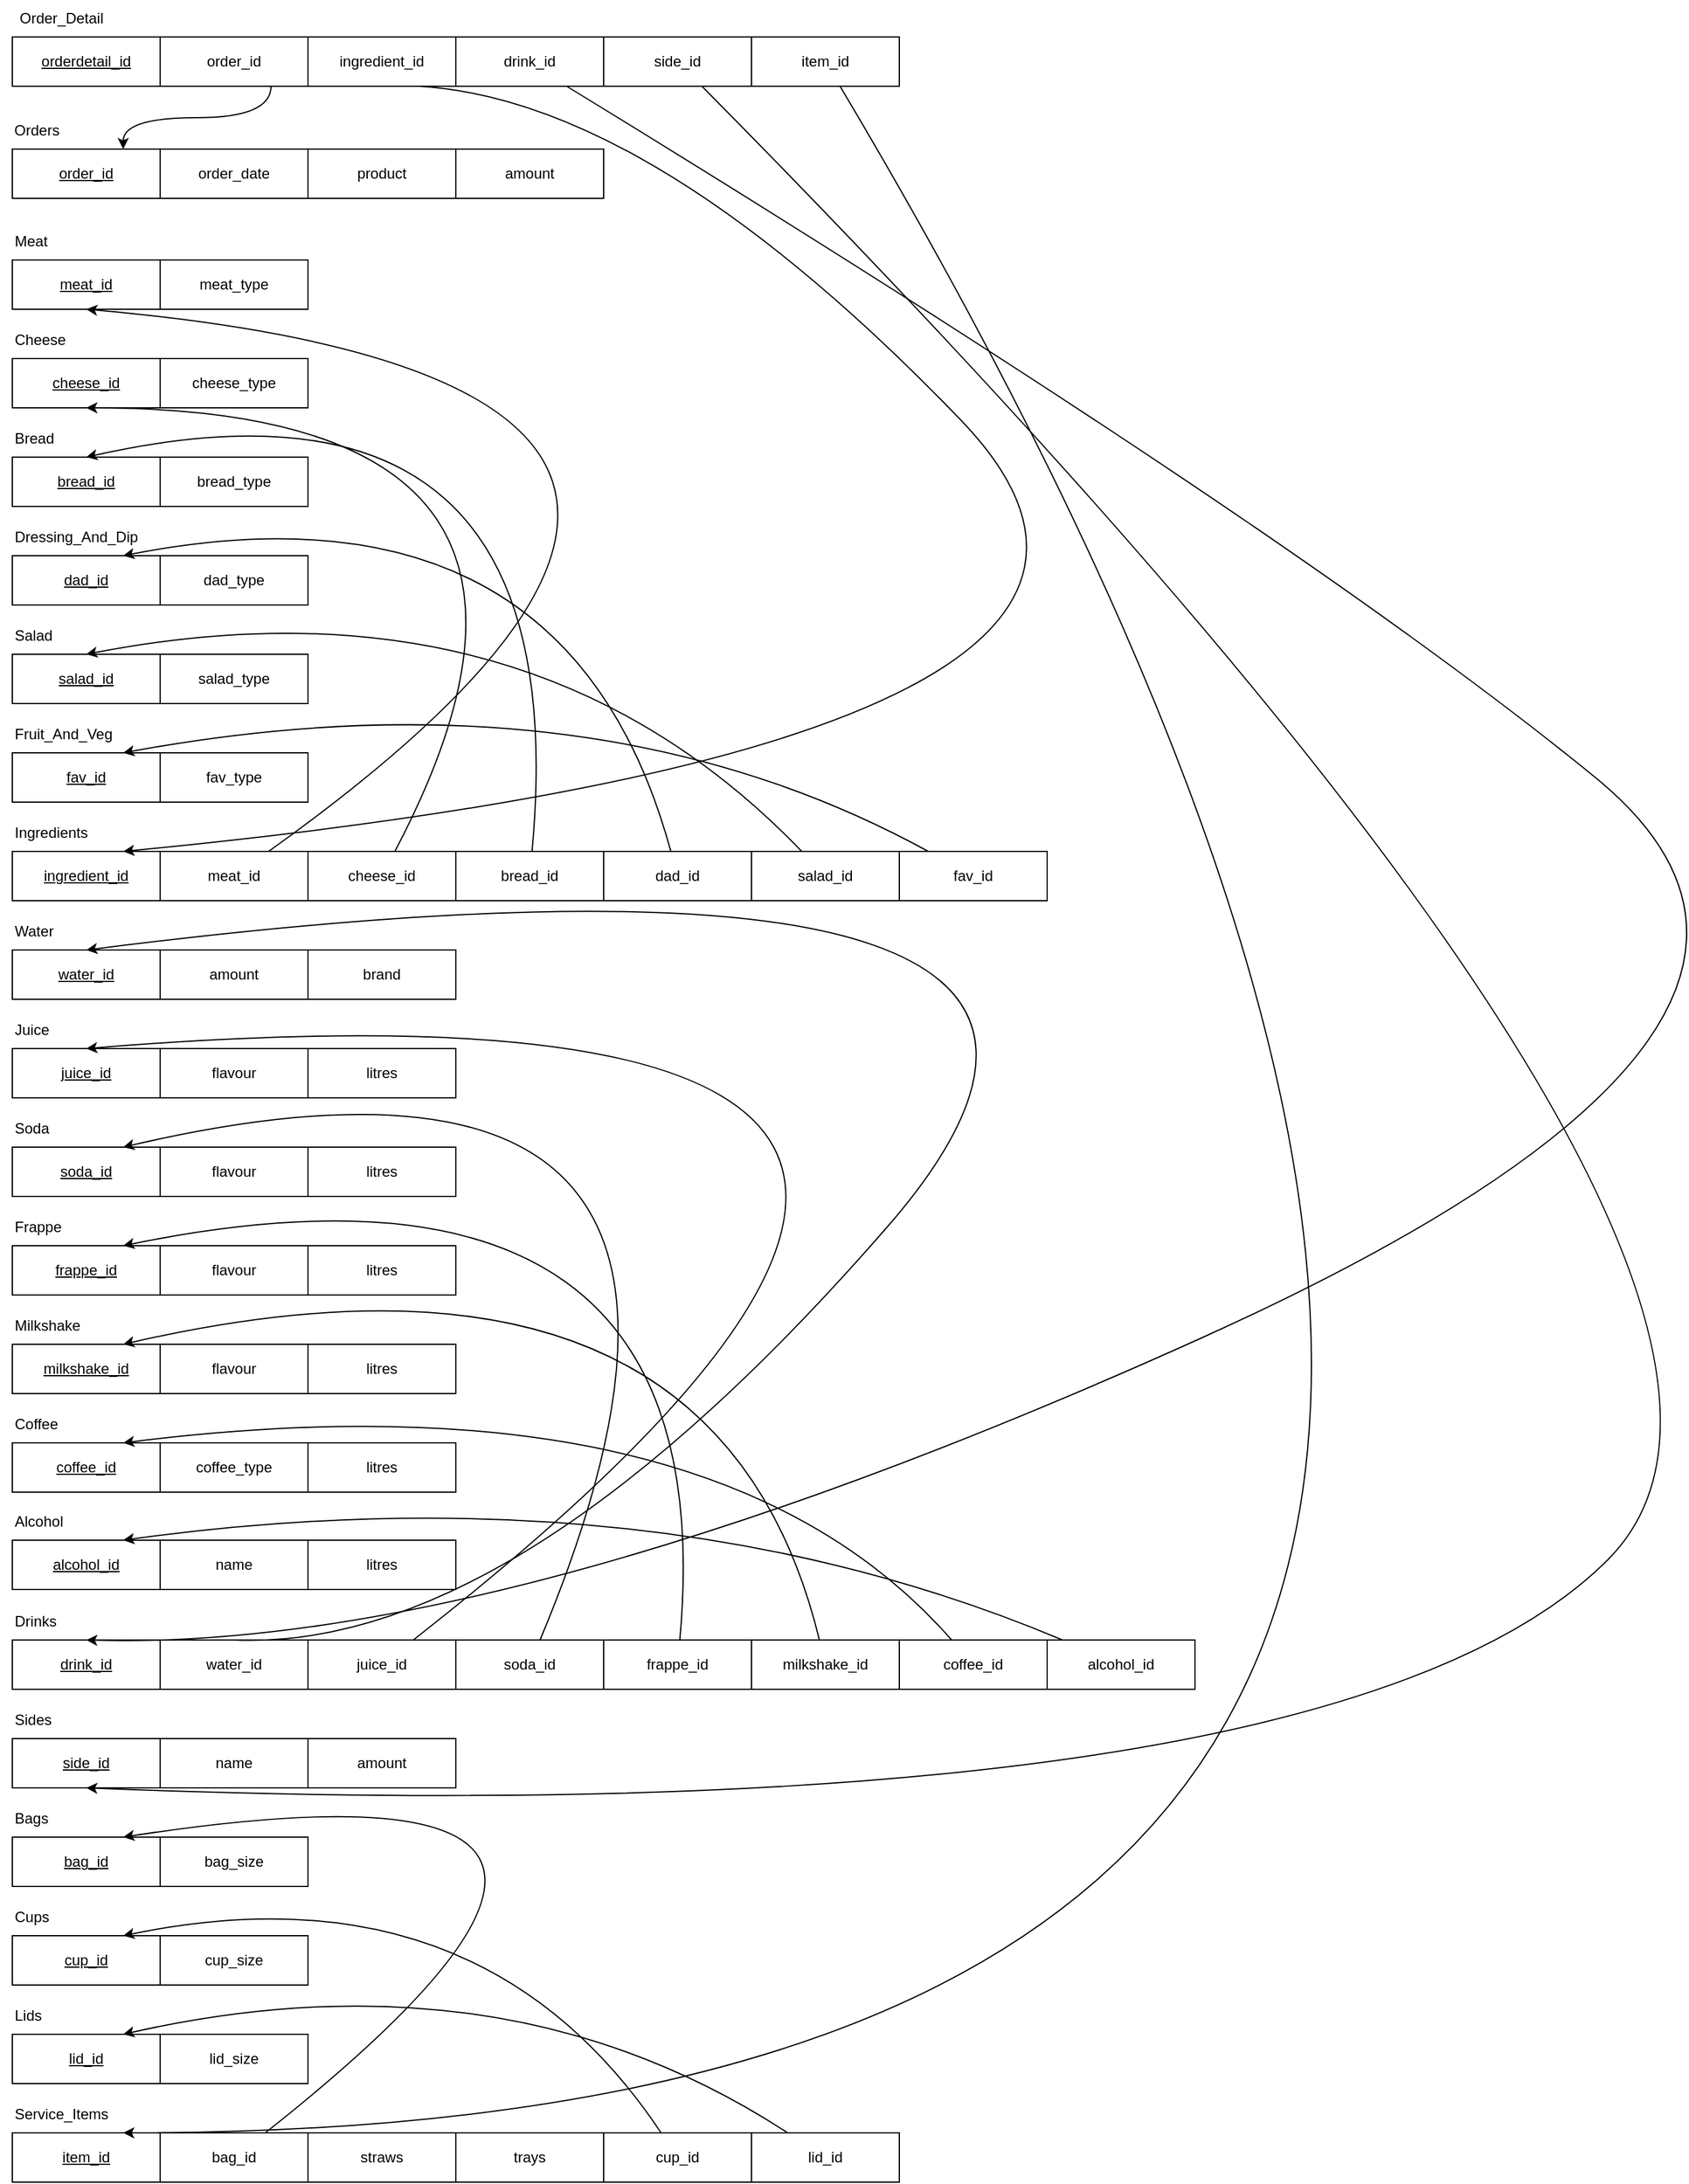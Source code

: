 <mxfile version="21.7.1" type="device">
  <diagram name="Side-1" id="nZ73MyNzDPaUwcm6keHJ">
    <mxGraphModel dx="974" dy="278" grid="1" gridSize="10" guides="1" tooltips="1" connect="1" arrows="1" fold="1" page="1" pageScale="1" pageWidth="827" pageHeight="1169" math="0" shadow="0">
      <root>
        <mxCell id="0" />
        <mxCell id="1" parent="0" />
        <mxCell id="BJ-IG3TYEazUOUGKsaoj-1" value="orderdetail_id" style="rounded=0;whiteSpace=wrap;html=1;fontStyle=4" parent="1" vertex="1">
          <mxGeometry x="70" y="59" width="120" height="40" as="geometry" />
        </mxCell>
        <mxCell id="CSDrTYkBGo7g3osG4qkO-13" style="edgeStyle=orthogonalEdgeStyle;curved=1;rounded=0;orthogonalLoop=1;jettySize=auto;html=1;exitX=0.75;exitY=1;exitDx=0;exitDy=0;entryX=0.75;entryY=0;entryDx=0;entryDy=0;" edge="1" parent="1" source="BJ-IG3TYEazUOUGKsaoj-2" target="CSDrTYkBGo7g3osG4qkO-3">
          <mxGeometry relative="1" as="geometry" />
        </mxCell>
        <mxCell id="BJ-IG3TYEazUOUGKsaoj-2" value="order_id" style="rounded=0;whiteSpace=wrap;html=1;" parent="1" vertex="1">
          <mxGeometry x="190" y="59" width="120" height="40" as="geometry" />
        </mxCell>
        <mxCell id="BJ-IG3TYEazUOUGKsaoj-3" value="ingredient_id" style="rounded=0;whiteSpace=wrap;html=1;" parent="1" vertex="1">
          <mxGeometry x="310" y="59" width="120" height="40" as="geometry" />
        </mxCell>
        <mxCell id="BJ-IG3TYEazUOUGKsaoj-4" value="side_id" style="rounded=0;whiteSpace=wrap;html=1;" parent="1" vertex="1">
          <mxGeometry x="550" y="59" width="120" height="40" as="geometry" />
        </mxCell>
        <mxCell id="BJ-IG3TYEazUOUGKsaoj-5" value="item_id" style="rounded=0;whiteSpace=wrap;html=1;" parent="1" vertex="1">
          <mxGeometry x="670" y="59" width="120" height="40" as="geometry" />
        </mxCell>
        <mxCell id="BJ-IG3TYEazUOUGKsaoj-6" value="Order_Detail" style="text;strokeColor=none;align=center;fillColor=none;html=1;verticalAlign=middle;whiteSpace=wrap;rounded=0;" parent="1" vertex="1">
          <mxGeometry x="80" y="29" width="60" height="30" as="geometry" />
        </mxCell>
        <mxCell id="BJ-IG3TYEazUOUGKsaoj-7" value="meat_id" style="rounded=0;whiteSpace=wrap;html=1;fontStyle=4" parent="1" vertex="1">
          <mxGeometry x="70" y="240" width="120" height="40" as="geometry" />
        </mxCell>
        <mxCell id="BJ-IG3TYEazUOUGKsaoj-8" value="meat_type" style="rounded=0;whiteSpace=wrap;html=1;" parent="1" vertex="1">
          <mxGeometry x="190" y="240" width="120" height="40" as="geometry" />
        </mxCell>
        <mxCell id="BJ-IG3TYEazUOUGKsaoj-12" value="Meat" style="text;strokeColor=none;align=left;fillColor=none;html=1;verticalAlign=middle;whiteSpace=wrap;rounded=0;" parent="1" vertex="1">
          <mxGeometry x="70" y="210" width="60" height="30" as="geometry" />
        </mxCell>
        <mxCell id="BJ-IG3TYEazUOUGKsaoj-15" value="cheese_id" style="rounded=0;whiteSpace=wrap;html=1;fontStyle=4" parent="1" vertex="1">
          <mxGeometry x="70" y="320" width="120" height="40" as="geometry" />
        </mxCell>
        <mxCell id="BJ-IG3TYEazUOUGKsaoj-16" value="cheese_type" style="rounded=0;whiteSpace=wrap;html=1;" parent="1" vertex="1">
          <mxGeometry x="190" y="320" width="120" height="40" as="geometry" />
        </mxCell>
        <mxCell id="BJ-IG3TYEazUOUGKsaoj-17" value="Cheese" style="text;strokeColor=none;align=left;fillColor=none;html=1;verticalAlign=middle;whiteSpace=wrap;rounded=0;" parent="1" vertex="1">
          <mxGeometry x="70" y="290" width="60" height="30" as="geometry" />
        </mxCell>
        <mxCell id="BJ-IG3TYEazUOUGKsaoj-18" value="bread_id" style="rounded=0;whiteSpace=wrap;html=1;fontStyle=4" parent="1" vertex="1">
          <mxGeometry x="70" y="400" width="120" height="40" as="geometry" />
        </mxCell>
        <mxCell id="BJ-IG3TYEazUOUGKsaoj-19" value="bread_type" style="rounded=0;whiteSpace=wrap;html=1;" parent="1" vertex="1">
          <mxGeometry x="190" y="400" width="120" height="40" as="geometry" />
        </mxCell>
        <mxCell id="BJ-IG3TYEazUOUGKsaoj-20" value="Bread" style="text;strokeColor=none;align=left;fillColor=none;html=1;verticalAlign=middle;whiteSpace=wrap;rounded=0;" parent="1" vertex="1">
          <mxGeometry x="70" y="370" width="60" height="30" as="geometry" />
        </mxCell>
        <mxCell id="BJ-IG3TYEazUOUGKsaoj-21" value="dad_id" style="rounded=0;whiteSpace=wrap;html=1;fontStyle=4" parent="1" vertex="1">
          <mxGeometry x="70" y="480" width="120" height="40" as="geometry" />
        </mxCell>
        <mxCell id="BJ-IG3TYEazUOUGKsaoj-22" value="dad_type" style="rounded=0;whiteSpace=wrap;html=1;" parent="1" vertex="1">
          <mxGeometry x="190" y="480" width="120" height="40" as="geometry" />
        </mxCell>
        <mxCell id="BJ-IG3TYEazUOUGKsaoj-23" value="Dressing_And_Dip" style="text;strokeColor=none;align=left;fillColor=none;html=1;verticalAlign=middle;whiteSpace=wrap;rounded=0;" parent="1" vertex="1">
          <mxGeometry x="70" y="450" width="60" height="30" as="geometry" />
        </mxCell>
        <mxCell id="BJ-IG3TYEazUOUGKsaoj-24" value="salad_id" style="rounded=0;whiteSpace=wrap;html=1;fontStyle=4" parent="1" vertex="1">
          <mxGeometry x="70" y="560" width="120" height="40" as="geometry" />
        </mxCell>
        <mxCell id="BJ-IG3TYEazUOUGKsaoj-25" value="salad_type" style="rounded=0;whiteSpace=wrap;html=1;" parent="1" vertex="1">
          <mxGeometry x="190" y="560" width="120" height="40" as="geometry" />
        </mxCell>
        <mxCell id="BJ-IG3TYEazUOUGKsaoj-26" value="Salad" style="text;strokeColor=none;align=left;fillColor=none;html=1;verticalAlign=middle;whiteSpace=wrap;rounded=0;" parent="1" vertex="1">
          <mxGeometry x="70" y="530" width="60" height="30" as="geometry" />
        </mxCell>
        <mxCell id="BJ-IG3TYEazUOUGKsaoj-27" value="fav_id" style="rounded=0;whiteSpace=wrap;html=1;fontStyle=4" parent="1" vertex="1">
          <mxGeometry x="70" y="640" width="120" height="40" as="geometry" />
        </mxCell>
        <mxCell id="BJ-IG3TYEazUOUGKsaoj-28" value="fav_type" style="rounded=0;whiteSpace=wrap;html=1;" parent="1" vertex="1">
          <mxGeometry x="190" y="640" width="120" height="40" as="geometry" />
        </mxCell>
        <mxCell id="BJ-IG3TYEazUOUGKsaoj-29" value="Fruit_And_Veg" style="text;strokeColor=none;align=left;fillColor=none;html=1;verticalAlign=middle;whiteSpace=wrap;rounded=0;" parent="1" vertex="1">
          <mxGeometry x="70" y="610" width="60" height="30" as="geometry" />
        </mxCell>
        <mxCell id="BJ-IG3TYEazUOUGKsaoj-30" value="ingredient_id" style="rounded=0;whiteSpace=wrap;html=1;fontStyle=4" parent="1" vertex="1">
          <mxGeometry x="70" y="720" width="120" height="40" as="geometry" />
        </mxCell>
        <mxCell id="BJ-IG3TYEazUOUGKsaoj-31" value="meat_id" style="rounded=0;whiteSpace=wrap;html=1;" parent="1" vertex="1">
          <mxGeometry x="190" y="720" width="120" height="40" as="geometry" />
        </mxCell>
        <mxCell id="BJ-IG3TYEazUOUGKsaoj-32" value="Ingredients" style="text;strokeColor=none;align=left;fillColor=none;html=1;verticalAlign=middle;whiteSpace=wrap;rounded=0;" parent="1" vertex="1">
          <mxGeometry x="70" y="690" width="60" height="30" as="geometry" />
        </mxCell>
        <mxCell id="BJ-IG3TYEazUOUGKsaoj-33" value="water_id" style="rounded=0;whiteSpace=wrap;html=1;fontStyle=4" parent="1" vertex="1">
          <mxGeometry x="70" y="800" width="120" height="40" as="geometry" />
        </mxCell>
        <mxCell id="BJ-IG3TYEazUOUGKsaoj-34" value="amount" style="rounded=0;whiteSpace=wrap;html=1;" parent="1" vertex="1">
          <mxGeometry x="190" y="800" width="120" height="40" as="geometry" />
        </mxCell>
        <mxCell id="BJ-IG3TYEazUOUGKsaoj-35" value="Water" style="text;strokeColor=none;align=left;fillColor=none;html=1;verticalAlign=middle;whiteSpace=wrap;rounded=0;" parent="1" vertex="1">
          <mxGeometry x="70" y="770" width="60" height="30" as="geometry" />
        </mxCell>
        <mxCell id="BJ-IG3TYEazUOUGKsaoj-36" value="juice_id" style="rounded=0;whiteSpace=wrap;html=1;fontStyle=4" parent="1" vertex="1">
          <mxGeometry x="70" y="880" width="120" height="40" as="geometry" />
        </mxCell>
        <mxCell id="BJ-IG3TYEazUOUGKsaoj-37" value="flavour" style="rounded=0;whiteSpace=wrap;html=1;" parent="1" vertex="1">
          <mxGeometry x="190" y="880" width="120" height="40" as="geometry" />
        </mxCell>
        <mxCell id="BJ-IG3TYEazUOUGKsaoj-38" value="Juice" style="text;strokeColor=none;align=left;fillColor=none;html=1;verticalAlign=middle;whiteSpace=wrap;rounded=0;" parent="1" vertex="1">
          <mxGeometry x="70" y="850" width="60" height="30" as="geometry" />
        </mxCell>
        <mxCell id="BJ-IG3TYEazUOUGKsaoj-42" value="cheese_id" style="rounded=0;whiteSpace=wrap;html=1;" parent="1" vertex="1">
          <mxGeometry x="310" y="720" width="120" height="40" as="geometry" />
        </mxCell>
        <mxCell id="BJ-IG3TYEazUOUGKsaoj-43" value="bread_id" style="rounded=0;whiteSpace=wrap;html=1;" parent="1" vertex="1">
          <mxGeometry x="430" y="720" width="120" height="40" as="geometry" />
        </mxCell>
        <mxCell id="BJ-IG3TYEazUOUGKsaoj-44" value="dad_id" style="rounded=0;whiteSpace=wrap;html=1;" parent="1" vertex="1">
          <mxGeometry x="550" y="720" width="120" height="40" as="geometry" />
        </mxCell>
        <mxCell id="BJ-IG3TYEazUOUGKsaoj-45" value="salad_id" style="rounded=0;whiteSpace=wrap;html=1;" parent="1" vertex="1">
          <mxGeometry x="670" y="720" width="120" height="40" as="geometry" />
        </mxCell>
        <mxCell id="BJ-IG3TYEazUOUGKsaoj-46" value="fav_id" style="rounded=0;whiteSpace=wrap;html=1;" parent="1" vertex="1">
          <mxGeometry x="790" y="720" width="120" height="40" as="geometry" />
        </mxCell>
        <mxCell id="BJ-IG3TYEazUOUGKsaoj-47" value="brand" style="rounded=0;whiteSpace=wrap;html=1;" parent="1" vertex="1">
          <mxGeometry x="310" y="800" width="120" height="40" as="geometry" />
        </mxCell>
        <mxCell id="BJ-IG3TYEazUOUGKsaoj-48" value="litres" style="rounded=0;whiteSpace=wrap;html=1;" parent="1" vertex="1">
          <mxGeometry x="310" y="880" width="120" height="40" as="geometry" />
        </mxCell>
        <mxCell id="BJ-IG3TYEazUOUGKsaoj-56" value="soda_id" style="rounded=0;whiteSpace=wrap;html=1;fontStyle=4" parent="1" vertex="1">
          <mxGeometry x="70" y="960" width="120" height="40" as="geometry" />
        </mxCell>
        <mxCell id="BJ-IG3TYEazUOUGKsaoj-57" value="flavour" style="rounded=0;whiteSpace=wrap;html=1;" parent="1" vertex="1">
          <mxGeometry x="190" y="960" width="120" height="40" as="geometry" />
        </mxCell>
        <mxCell id="BJ-IG3TYEazUOUGKsaoj-58" value="Soda" style="text;strokeColor=none;align=left;fillColor=none;html=1;verticalAlign=middle;whiteSpace=wrap;rounded=0;" parent="1" vertex="1">
          <mxGeometry x="70" y="930" width="60" height="30" as="geometry" />
        </mxCell>
        <mxCell id="BJ-IG3TYEazUOUGKsaoj-59" value="litres" style="rounded=0;whiteSpace=wrap;html=1;" parent="1" vertex="1">
          <mxGeometry x="310" y="960" width="120" height="40" as="geometry" />
        </mxCell>
        <mxCell id="BJ-IG3TYEazUOUGKsaoj-60" value="frappe_id" style="rounded=0;whiteSpace=wrap;html=1;fontStyle=4" parent="1" vertex="1">
          <mxGeometry x="70" y="1040" width="120" height="40" as="geometry" />
        </mxCell>
        <mxCell id="BJ-IG3TYEazUOUGKsaoj-61" value="flavour" style="rounded=0;whiteSpace=wrap;html=1;" parent="1" vertex="1">
          <mxGeometry x="190" y="1040" width="120" height="40" as="geometry" />
        </mxCell>
        <mxCell id="BJ-IG3TYEazUOUGKsaoj-62" value="Frappe" style="text;strokeColor=none;align=left;fillColor=none;html=1;verticalAlign=middle;whiteSpace=wrap;rounded=0;" parent="1" vertex="1">
          <mxGeometry x="70" y="1010" width="60" height="30" as="geometry" />
        </mxCell>
        <mxCell id="BJ-IG3TYEazUOUGKsaoj-63" value="litres" style="rounded=0;whiteSpace=wrap;html=1;" parent="1" vertex="1">
          <mxGeometry x="310" y="1040" width="120" height="40" as="geometry" />
        </mxCell>
        <mxCell id="BJ-IG3TYEazUOUGKsaoj-64" value="milkshake_id" style="rounded=0;whiteSpace=wrap;html=1;fontStyle=4" parent="1" vertex="1">
          <mxGeometry x="70" y="1120" width="120" height="40" as="geometry" />
        </mxCell>
        <mxCell id="BJ-IG3TYEazUOUGKsaoj-65" value="flavour" style="rounded=0;whiteSpace=wrap;html=1;" parent="1" vertex="1">
          <mxGeometry x="190" y="1120" width="120" height="40" as="geometry" />
        </mxCell>
        <mxCell id="BJ-IG3TYEazUOUGKsaoj-66" value="Milkshake" style="text;strokeColor=none;align=left;fillColor=none;html=1;verticalAlign=middle;whiteSpace=wrap;rounded=0;" parent="1" vertex="1">
          <mxGeometry x="70" y="1090" width="60" height="30" as="geometry" />
        </mxCell>
        <mxCell id="BJ-IG3TYEazUOUGKsaoj-67" value="litres" style="rounded=0;whiteSpace=wrap;html=1;" parent="1" vertex="1">
          <mxGeometry x="310" y="1120" width="120" height="40" as="geometry" />
        </mxCell>
        <mxCell id="BJ-IG3TYEazUOUGKsaoj-68" value="coffee_id" style="rounded=0;whiteSpace=wrap;html=1;fontStyle=4" parent="1" vertex="1">
          <mxGeometry x="70" y="1200" width="120" height="40" as="geometry" />
        </mxCell>
        <mxCell id="BJ-IG3TYEazUOUGKsaoj-69" value="coffee_type" style="rounded=0;whiteSpace=wrap;html=1;" parent="1" vertex="1">
          <mxGeometry x="190" y="1200" width="120" height="40" as="geometry" />
        </mxCell>
        <mxCell id="BJ-IG3TYEazUOUGKsaoj-70" value="Coffee" style="text;strokeColor=none;align=left;fillColor=none;html=1;verticalAlign=middle;whiteSpace=wrap;rounded=0;" parent="1" vertex="1">
          <mxGeometry x="70" y="1170" width="60" height="30" as="geometry" />
        </mxCell>
        <mxCell id="BJ-IG3TYEazUOUGKsaoj-71" value="litres" style="rounded=0;whiteSpace=wrap;html=1;" parent="1" vertex="1">
          <mxGeometry x="310" y="1200" width="120" height="40" as="geometry" />
        </mxCell>
        <mxCell id="BJ-IG3TYEazUOUGKsaoj-72" value="alcohol_id" style="rounded=0;whiteSpace=wrap;html=1;fontStyle=4" parent="1" vertex="1">
          <mxGeometry x="70" y="1279" width="120" height="40" as="geometry" />
        </mxCell>
        <mxCell id="BJ-IG3TYEazUOUGKsaoj-73" value="name" style="rounded=0;whiteSpace=wrap;html=1;" parent="1" vertex="1">
          <mxGeometry x="190" y="1279" width="120" height="40" as="geometry" />
        </mxCell>
        <mxCell id="BJ-IG3TYEazUOUGKsaoj-74" value="Alcohol" style="text;strokeColor=none;align=left;fillColor=none;html=1;verticalAlign=middle;whiteSpace=wrap;rounded=0;" parent="1" vertex="1">
          <mxGeometry x="70" y="1249" width="60" height="30" as="geometry" />
        </mxCell>
        <mxCell id="BJ-IG3TYEazUOUGKsaoj-75" value="litres" style="rounded=0;whiteSpace=wrap;html=1;" parent="1" vertex="1">
          <mxGeometry x="310" y="1279" width="120" height="40" as="geometry" />
        </mxCell>
        <mxCell id="BJ-IG3TYEazUOUGKsaoj-76" value="drink_id" style="rounded=0;whiteSpace=wrap;html=1;fontStyle=4" parent="1" vertex="1">
          <mxGeometry x="70" y="1360" width="120" height="40" as="geometry" />
        </mxCell>
        <mxCell id="BJ-IG3TYEazUOUGKsaoj-77" value="water_id" style="rounded=0;whiteSpace=wrap;html=1;" parent="1" vertex="1">
          <mxGeometry x="190" y="1360" width="120" height="40" as="geometry" />
        </mxCell>
        <mxCell id="BJ-IG3TYEazUOUGKsaoj-78" value="Drinks" style="text;strokeColor=none;align=left;fillColor=none;html=1;verticalAlign=middle;whiteSpace=wrap;rounded=0;" parent="1" vertex="1">
          <mxGeometry x="70" y="1330" width="60" height="30" as="geometry" />
        </mxCell>
        <mxCell id="BJ-IG3TYEazUOUGKsaoj-79" value="juice_id" style="rounded=0;whiteSpace=wrap;html=1;" parent="1" vertex="1">
          <mxGeometry x="310" y="1360" width="120" height="40" as="geometry" />
        </mxCell>
        <mxCell id="BJ-IG3TYEazUOUGKsaoj-80" value="soda_id" style="rounded=0;whiteSpace=wrap;html=1;" parent="1" vertex="1">
          <mxGeometry x="430" y="1360" width="120" height="40" as="geometry" />
        </mxCell>
        <mxCell id="BJ-IG3TYEazUOUGKsaoj-81" value="frappe_id" style="rounded=0;whiteSpace=wrap;html=1;" parent="1" vertex="1">
          <mxGeometry x="550" y="1360" width="120" height="40" as="geometry" />
        </mxCell>
        <mxCell id="BJ-IG3TYEazUOUGKsaoj-82" value="milkshake_id" style="rounded=0;whiteSpace=wrap;html=1;" parent="1" vertex="1">
          <mxGeometry x="670" y="1360" width="120" height="40" as="geometry" />
        </mxCell>
        <mxCell id="BJ-IG3TYEazUOUGKsaoj-83" value="coffee_id" style="rounded=0;whiteSpace=wrap;html=1;" parent="1" vertex="1">
          <mxGeometry x="790" y="1360" width="120" height="40" as="geometry" />
        </mxCell>
        <mxCell id="BJ-IG3TYEazUOUGKsaoj-84" value="alcohol_id" style="rounded=0;whiteSpace=wrap;html=1;" parent="1" vertex="1">
          <mxGeometry x="910" y="1360" width="120" height="40" as="geometry" />
        </mxCell>
        <mxCell id="BJ-IG3TYEazUOUGKsaoj-89" value="side_id" style="rounded=0;whiteSpace=wrap;html=1;fontStyle=4" parent="1" vertex="1">
          <mxGeometry x="70" y="1440" width="120" height="40" as="geometry" />
        </mxCell>
        <mxCell id="BJ-IG3TYEazUOUGKsaoj-90" value="name" style="rounded=0;whiteSpace=wrap;html=1;" parent="1" vertex="1">
          <mxGeometry x="190" y="1440" width="120" height="40" as="geometry" />
        </mxCell>
        <mxCell id="BJ-IG3TYEazUOUGKsaoj-91" value="Sides" style="text;strokeColor=none;align=left;fillColor=none;html=1;verticalAlign=middle;whiteSpace=wrap;rounded=0;" parent="1" vertex="1">
          <mxGeometry x="70" y="1410" width="60" height="30" as="geometry" />
        </mxCell>
        <mxCell id="BJ-IG3TYEazUOUGKsaoj-92" value="amount" style="rounded=0;whiteSpace=wrap;html=1;" parent="1" vertex="1">
          <mxGeometry x="310" y="1440" width="120" height="40" as="geometry" />
        </mxCell>
        <mxCell id="BJ-IG3TYEazUOUGKsaoj-94" value="item_id" style="rounded=0;whiteSpace=wrap;html=1;fontStyle=4" parent="1" vertex="1">
          <mxGeometry x="70" y="1760" width="120" height="40" as="geometry" />
        </mxCell>
        <mxCell id="BJ-IG3TYEazUOUGKsaoj-95" value="bag_id" style="rounded=0;whiteSpace=wrap;html=1;" parent="1" vertex="1">
          <mxGeometry x="190" y="1760" width="120" height="40" as="geometry" />
        </mxCell>
        <mxCell id="BJ-IG3TYEazUOUGKsaoj-96" value="Service_Items" style="text;strokeColor=none;align=left;fillColor=none;html=1;verticalAlign=middle;whiteSpace=wrap;rounded=0;" parent="1" vertex="1">
          <mxGeometry x="70" y="1730" width="60" height="30" as="geometry" />
        </mxCell>
        <mxCell id="BJ-IG3TYEazUOUGKsaoj-97" value="straws" style="rounded=0;whiteSpace=wrap;html=1;" parent="1" vertex="1">
          <mxGeometry x="310" y="1760" width="120" height="40" as="geometry" />
        </mxCell>
        <mxCell id="BJ-IG3TYEazUOUGKsaoj-98" value="trays" style="rounded=0;whiteSpace=wrap;html=1;" parent="1" vertex="1">
          <mxGeometry x="430" y="1760" width="120" height="40" as="geometry" />
        </mxCell>
        <mxCell id="BJ-IG3TYEazUOUGKsaoj-99" value="cup_id" style="rounded=0;whiteSpace=wrap;html=1;" parent="1" vertex="1">
          <mxGeometry x="550" y="1760" width="120" height="40" as="geometry" />
        </mxCell>
        <mxCell id="BJ-IG3TYEazUOUGKsaoj-100" value="lid_id" style="rounded=0;whiteSpace=wrap;html=1;" parent="1" vertex="1">
          <mxGeometry x="670" y="1760" width="120" height="40" as="geometry" />
        </mxCell>
        <mxCell id="BJ-IG3TYEazUOUGKsaoj-123" value="bag_id" style="rounded=0;whiteSpace=wrap;html=1;fontStyle=4" parent="1" vertex="1">
          <mxGeometry x="70" y="1520" width="120" height="40" as="geometry" />
        </mxCell>
        <mxCell id="BJ-IG3TYEazUOUGKsaoj-124" value="bag_size" style="rounded=0;whiteSpace=wrap;html=1;" parent="1" vertex="1">
          <mxGeometry x="190" y="1520" width="120" height="40" as="geometry" />
        </mxCell>
        <mxCell id="BJ-IG3TYEazUOUGKsaoj-125" value="Bags" style="text;strokeColor=none;align=left;fillColor=none;html=1;verticalAlign=middle;whiteSpace=wrap;rounded=0;" parent="1" vertex="1">
          <mxGeometry x="70" y="1490" width="60" height="30" as="geometry" />
        </mxCell>
        <mxCell id="BJ-IG3TYEazUOUGKsaoj-126" value="cup_id" style="rounded=0;whiteSpace=wrap;html=1;fontStyle=4" parent="1" vertex="1">
          <mxGeometry x="70" y="1600" width="120" height="40" as="geometry" />
        </mxCell>
        <mxCell id="BJ-IG3TYEazUOUGKsaoj-127" value="cup_size" style="rounded=0;whiteSpace=wrap;html=1;" parent="1" vertex="1">
          <mxGeometry x="190" y="1600" width="120" height="40" as="geometry" />
        </mxCell>
        <mxCell id="BJ-IG3TYEazUOUGKsaoj-128" value="Cups" style="text;strokeColor=none;align=left;fillColor=none;html=1;verticalAlign=middle;whiteSpace=wrap;rounded=0;" parent="1" vertex="1">
          <mxGeometry x="70" y="1570" width="60" height="30" as="geometry" />
        </mxCell>
        <mxCell id="BJ-IG3TYEazUOUGKsaoj-129" value="lid_id" style="rounded=0;whiteSpace=wrap;html=1;fontStyle=4" parent="1" vertex="1">
          <mxGeometry x="70" y="1680" width="120" height="40" as="geometry" />
        </mxCell>
        <mxCell id="BJ-IG3TYEazUOUGKsaoj-130" value="lid_size" style="rounded=0;whiteSpace=wrap;html=1;" parent="1" vertex="1">
          <mxGeometry x="190" y="1680" width="120" height="40" as="geometry" />
        </mxCell>
        <mxCell id="BJ-IG3TYEazUOUGKsaoj-131" value="Lids" style="text;strokeColor=none;align=left;fillColor=none;html=1;verticalAlign=middle;whiteSpace=wrap;rounded=0;" parent="1" vertex="1">
          <mxGeometry x="70" y="1650" width="60" height="30" as="geometry" />
        </mxCell>
        <mxCell id="BJ-IG3TYEazUOUGKsaoj-135" value="" style="curved=1;endArrow=classic;html=1;rounded=0;entryX=0.75;entryY=0;entryDx=0;entryDy=0;exitX=0.75;exitY=1;exitDx=0;exitDy=0;" parent="1" source="BJ-IG3TYEazUOUGKsaoj-3" target="BJ-IG3TYEazUOUGKsaoj-30" edge="1">
          <mxGeometry width="50" height="50" relative="1" as="geometry">
            <mxPoint x="250" y="240" as="sourcePoint" />
            <mxPoint x="250" y="260.711" as="targetPoint" />
            <Array as="points">
              <mxPoint x="590" y="110" />
              <mxPoint x="1090" y="630" />
            </Array>
          </mxGeometry>
        </mxCell>
        <mxCell id="BJ-IG3TYEazUOUGKsaoj-136" value="" style="curved=1;endArrow=classic;html=1;rounded=0;entryX=0.5;entryY=0;entryDx=0;entryDy=0;exitX=0.75;exitY=1;exitDx=0;exitDy=0;" parent="1" source="CSDrTYkBGo7g3osG4qkO-9" target="BJ-IG3TYEazUOUGKsaoj-76" edge="1">
          <mxGeometry width="50" height="50" relative="1" as="geometry">
            <mxPoint x="370" y="240" as="sourcePoint" />
            <mxPoint x="350" y="440" as="targetPoint" />
            <Array as="points">
              <mxPoint x="1110" y="460" />
              <mxPoint x="1600" y="860" />
              <mxPoint x="470" y="1370" />
            </Array>
          </mxGeometry>
        </mxCell>
        <mxCell id="BJ-IG3TYEazUOUGKsaoj-139" value="" style="curved=1;endArrow=classic;html=1;rounded=0;entryX=0.5;entryY=1;entryDx=0;entryDy=0;" parent="1" source="BJ-IG3TYEazUOUGKsaoj-4" target="BJ-IG3TYEazUOUGKsaoj-89" edge="1">
          <mxGeometry width="50" height="50" relative="1" as="geometry">
            <mxPoint x="490" y="240" as="sourcePoint" />
            <mxPoint x="490" y="260.711" as="targetPoint" />
            <Array as="points">
              <mxPoint x="1590" y="1070" />
              <mxPoint x="1140" y="1520" />
            </Array>
          </mxGeometry>
        </mxCell>
        <mxCell id="BJ-IG3TYEazUOUGKsaoj-140" value="" style="curved=1;endArrow=classic;html=1;rounded=0;entryX=0.75;entryY=0;entryDx=0;entryDy=0;" parent="1" source="BJ-IG3TYEazUOUGKsaoj-5" target="BJ-IG3TYEazUOUGKsaoj-94" edge="1">
          <mxGeometry width="50" height="50" relative="1" as="geometry">
            <mxPoint x="610" y="240" as="sourcePoint" />
            <mxPoint x="610" y="260.711" as="targetPoint" />
            <Array as="points">
              <mxPoint x="1730" y="1760" />
            </Array>
          </mxGeometry>
        </mxCell>
        <mxCell id="BJ-IG3TYEazUOUGKsaoj-141" value="" style="curved=1;endArrow=classic;html=1;rounded=0;entryX=0.5;entryY=1;entryDx=0;entryDy=0;" parent="1" source="BJ-IG3TYEazUOUGKsaoj-31" target="BJ-IG3TYEazUOUGKsaoj-7" edge="1">
          <mxGeometry width="50" height="50" relative="1" as="geometry">
            <mxPoint x="250" y="699.289" as="sourcePoint" />
            <mxPoint x="250" y="649.289" as="targetPoint" />
            <Array as="points">
              <mxPoint x="810" y="340" />
            </Array>
          </mxGeometry>
        </mxCell>
        <mxCell id="BJ-IG3TYEazUOUGKsaoj-142" value="" style="curved=1;endArrow=classic;html=1;rounded=0;entryX=0.5;entryY=1;entryDx=0;entryDy=0;" parent="1" source="BJ-IG3TYEazUOUGKsaoj-42" target="BJ-IG3TYEazUOUGKsaoj-15" edge="1">
          <mxGeometry width="50" height="50" relative="1" as="geometry">
            <mxPoint x="370" y="699.289" as="sourcePoint" />
            <mxPoint x="370" y="649.289" as="targetPoint" />
            <Array as="points">
              <mxPoint x="570" y="360" />
            </Array>
          </mxGeometry>
        </mxCell>
        <mxCell id="BJ-IG3TYEazUOUGKsaoj-144" value="" style="curved=1;endArrow=classic;html=1;rounded=0;entryX=0.5;entryY=0;entryDx=0;entryDy=0;" parent="1" source="BJ-IG3TYEazUOUGKsaoj-43" target="BJ-IG3TYEazUOUGKsaoj-18" edge="1">
          <mxGeometry width="50" height="50" relative="1" as="geometry">
            <mxPoint x="490" y="699.289" as="sourcePoint" />
            <mxPoint x="490" y="649.289" as="targetPoint" />
            <Array as="points">
              <mxPoint x="530" y="310" />
            </Array>
          </mxGeometry>
        </mxCell>
        <mxCell id="BJ-IG3TYEazUOUGKsaoj-145" value="" style="curved=1;endArrow=classic;html=1;rounded=0;entryX=0.75;entryY=0;entryDx=0;entryDy=0;" parent="1" source="BJ-IG3TYEazUOUGKsaoj-44" target="BJ-IG3TYEazUOUGKsaoj-21" edge="1">
          <mxGeometry width="50" height="50" relative="1" as="geometry">
            <mxPoint x="610" y="699.289" as="sourcePoint" />
            <mxPoint x="610" y="649.289" as="targetPoint" />
            <Array as="points">
              <mxPoint x="520" y="410" />
            </Array>
          </mxGeometry>
        </mxCell>
        <mxCell id="BJ-IG3TYEazUOUGKsaoj-146" value="" style="curved=1;endArrow=classic;html=1;rounded=0;entryX=0.5;entryY=0;entryDx=0;entryDy=0;" parent="1" source="BJ-IG3TYEazUOUGKsaoj-45" target="BJ-IG3TYEazUOUGKsaoj-24" edge="1">
          <mxGeometry width="50" height="50" relative="1" as="geometry">
            <mxPoint x="730" y="699.289" as="sourcePoint" />
            <mxPoint x="730" y="649.289" as="targetPoint" />
            <Array as="points">
              <mxPoint x="490" y="490" />
            </Array>
          </mxGeometry>
        </mxCell>
        <mxCell id="BJ-IG3TYEazUOUGKsaoj-147" value="" style="curved=1;endArrow=classic;html=1;rounded=0;entryX=0.75;entryY=0;entryDx=0;entryDy=0;" parent="1" source="BJ-IG3TYEazUOUGKsaoj-46" target="BJ-IG3TYEazUOUGKsaoj-27" edge="1">
          <mxGeometry width="50" height="50" relative="1" as="geometry">
            <mxPoint x="850" y="699.289" as="sourcePoint" />
            <mxPoint x="850" y="649.289" as="targetPoint" />
            <Array as="points">
              <mxPoint x="540" y="570" />
            </Array>
          </mxGeometry>
        </mxCell>
        <mxCell id="BJ-IG3TYEazUOUGKsaoj-148" value="" style="curved=1;endArrow=classic;html=1;rounded=0;entryX=1;entryY=1;entryDx=0;entryDy=0;exitX=0.5;exitY=0;exitDx=0;exitDy=0;" parent="1" source="BJ-IG3TYEazUOUGKsaoj-77" target="BJ-IG3TYEazUOUGKsaoj-35" edge="1">
          <mxGeometry width="50" height="50" relative="1" as="geometry">
            <mxPoint x="250" y="1339.289" as="sourcePoint" />
            <mxPoint x="250" y="1289.289" as="targetPoint" />
            <Array as="points">
              <mxPoint x="480" y="1370" />
              <mxPoint x="1080" y="680" />
            </Array>
          </mxGeometry>
        </mxCell>
        <mxCell id="BJ-IG3TYEazUOUGKsaoj-149" value="" style="curved=1;endArrow=classic;html=1;rounded=0;entryX=0.5;entryY=0;entryDx=0;entryDy=0;" parent="1" source="BJ-IG3TYEazUOUGKsaoj-79" target="BJ-IG3TYEazUOUGKsaoj-36" edge="1">
          <mxGeometry width="50" height="50" relative="1" as="geometry">
            <mxPoint x="370" y="1339.289" as="sourcePoint" />
            <mxPoint x="370" y="1289.289" as="targetPoint" />
            <Array as="points">
              <mxPoint x="1110" y="800" />
            </Array>
          </mxGeometry>
        </mxCell>
        <mxCell id="BJ-IG3TYEazUOUGKsaoj-150" value="" style="curved=1;endArrow=classic;html=1;rounded=0;entryX=0.75;entryY=0;entryDx=0;entryDy=0;" parent="1" source="BJ-IG3TYEazUOUGKsaoj-80" target="BJ-IG3TYEazUOUGKsaoj-56" edge="1">
          <mxGeometry width="50" height="50" relative="1" as="geometry">
            <mxPoint x="490" y="1339.289" as="sourcePoint" />
            <mxPoint x="490" y="1289.289" as="targetPoint" />
            <Array as="points">
              <mxPoint x="720" y="830" />
            </Array>
          </mxGeometry>
        </mxCell>
        <mxCell id="BJ-IG3TYEazUOUGKsaoj-151" value="" style="curved=1;endArrow=classic;html=1;rounded=0;entryX=0.75;entryY=0;entryDx=0;entryDy=0;" parent="1" source="BJ-IG3TYEazUOUGKsaoj-81" target="BJ-IG3TYEazUOUGKsaoj-60" edge="1">
          <mxGeometry width="50" height="50" relative="1" as="geometry">
            <mxPoint x="610" y="1339.289" as="sourcePoint" />
            <mxPoint x="610" y="1289.289" as="targetPoint" />
            <Array as="points">
              <mxPoint x="650" y="940" />
            </Array>
          </mxGeometry>
        </mxCell>
        <mxCell id="BJ-IG3TYEazUOUGKsaoj-152" value="" style="curved=1;endArrow=classic;html=1;rounded=0;entryX=0.75;entryY=0;entryDx=0;entryDy=0;" parent="1" source="BJ-IG3TYEazUOUGKsaoj-82" target="BJ-IG3TYEazUOUGKsaoj-64" edge="1">
          <mxGeometry width="50" height="50" relative="1" as="geometry">
            <mxPoint x="730" y="1339.289" as="sourcePoint" />
            <mxPoint x="730" y="1289.289" as="targetPoint" />
            <Array as="points">
              <mxPoint x="640" y="1010" />
            </Array>
          </mxGeometry>
        </mxCell>
        <mxCell id="BJ-IG3TYEazUOUGKsaoj-153" value="" style="curved=1;endArrow=classic;html=1;rounded=0;entryX=0.75;entryY=0;entryDx=0;entryDy=0;" parent="1" source="BJ-IG3TYEazUOUGKsaoj-83" target="BJ-IG3TYEazUOUGKsaoj-68" edge="1">
          <mxGeometry width="50" height="50" relative="1" as="geometry">
            <mxPoint x="850" y="1339.289" as="sourcePoint" />
            <mxPoint x="850" y="1289.289" as="targetPoint" />
            <Array as="points">
              <mxPoint x="640" y="1140" />
            </Array>
          </mxGeometry>
        </mxCell>
        <mxCell id="BJ-IG3TYEazUOUGKsaoj-154" value="" style="curved=1;endArrow=classic;html=1;rounded=0;entryX=0.75;entryY=0;entryDx=0;entryDy=0;" parent="1" source="BJ-IG3TYEazUOUGKsaoj-84" target="BJ-IG3TYEazUOUGKsaoj-72" edge="1">
          <mxGeometry width="50" height="50" relative="1" as="geometry">
            <mxPoint x="970" y="1339.289" as="sourcePoint" />
            <mxPoint x="970" y="1289.289" as="targetPoint" />
            <Array as="points">
              <mxPoint x="590" y="1220" />
            </Array>
          </mxGeometry>
        </mxCell>
        <mxCell id="BJ-IG3TYEazUOUGKsaoj-155" value="" style="curved=1;endArrow=classic;html=1;rounded=0;entryX=0.75;entryY=0;entryDx=0;entryDy=0;" parent="1" source="BJ-IG3TYEazUOUGKsaoj-95" target="BJ-IG3TYEazUOUGKsaoj-123" edge="1">
          <mxGeometry width="50" height="50" relative="1" as="geometry">
            <mxPoint x="250" y="1739.289" as="sourcePoint" />
            <mxPoint x="250" y="1689.289" as="targetPoint" />
            <Array as="points">
              <mxPoint x="680" y="1440" />
            </Array>
          </mxGeometry>
        </mxCell>
        <mxCell id="BJ-IG3TYEazUOUGKsaoj-157" value="" style="curved=1;endArrow=classic;html=1;rounded=0;entryX=0.75;entryY=0;entryDx=0;entryDy=0;" parent="1" source="BJ-IG3TYEazUOUGKsaoj-99" target="BJ-IG3TYEazUOUGKsaoj-126" edge="1">
          <mxGeometry width="50" height="50" relative="1" as="geometry">
            <mxPoint x="610" y="1739.289" as="sourcePoint" />
            <mxPoint x="610" y="1689.289" as="targetPoint" />
            <Array as="points">
              <mxPoint x="450" y="1540" />
            </Array>
          </mxGeometry>
        </mxCell>
        <mxCell id="BJ-IG3TYEazUOUGKsaoj-158" value="" style="curved=1;endArrow=classic;html=1;rounded=0;entryX=0.75;entryY=0;entryDx=0;entryDy=0;" parent="1" source="BJ-IG3TYEazUOUGKsaoj-100" target="BJ-IG3TYEazUOUGKsaoj-129" edge="1">
          <mxGeometry width="50" height="50" relative="1" as="geometry">
            <mxPoint x="730" y="1739.289" as="sourcePoint" />
            <mxPoint x="730" y="1689.289" as="targetPoint" />
            <Array as="points">
              <mxPoint x="470" y="1610" />
            </Array>
          </mxGeometry>
        </mxCell>
        <mxCell id="CSDrTYkBGo7g3osG4qkO-3" value="order_id" style="rounded=0;whiteSpace=wrap;html=1;fontStyle=4" vertex="1" parent="1">
          <mxGeometry x="70" y="150" width="120" height="40" as="geometry" />
        </mxCell>
        <mxCell id="CSDrTYkBGo7g3osG4qkO-4" value="order_date" style="rounded=0;whiteSpace=wrap;html=1;" vertex="1" parent="1">
          <mxGeometry x="190" y="150" width="120" height="40" as="geometry" />
        </mxCell>
        <mxCell id="CSDrTYkBGo7g3osG4qkO-5" value="product" style="rounded=0;whiteSpace=wrap;html=1;" vertex="1" parent="1">
          <mxGeometry x="310" y="150" width="120" height="40" as="geometry" />
        </mxCell>
        <mxCell id="CSDrTYkBGo7g3osG4qkO-6" value="amount" style="rounded=0;whiteSpace=wrap;html=1;" vertex="1" parent="1">
          <mxGeometry x="430" y="150" width="120" height="40" as="geometry" />
        </mxCell>
        <mxCell id="CSDrTYkBGo7g3osG4qkO-8" value="Orders" style="text;strokeColor=none;align=center;fillColor=none;html=1;verticalAlign=middle;whiteSpace=wrap;rounded=0;" vertex="1" parent="1">
          <mxGeometry x="60" y="120" width="60" height="30" as="geometry" />
        </mxCell>
        <mxCell id="CSDrTYkBGo7g3osG4qkO-9" value="drink_id" style="rounded=0;whiteSpace=wrap;html=1;" vertex="1" parent="1">
          <mxGeometry x="430" y="59" width="120" height="40" as="geometry" />
        </mxCell>
      </root>
    </mxGraphModel>
  </diagram>
</mxfile>
